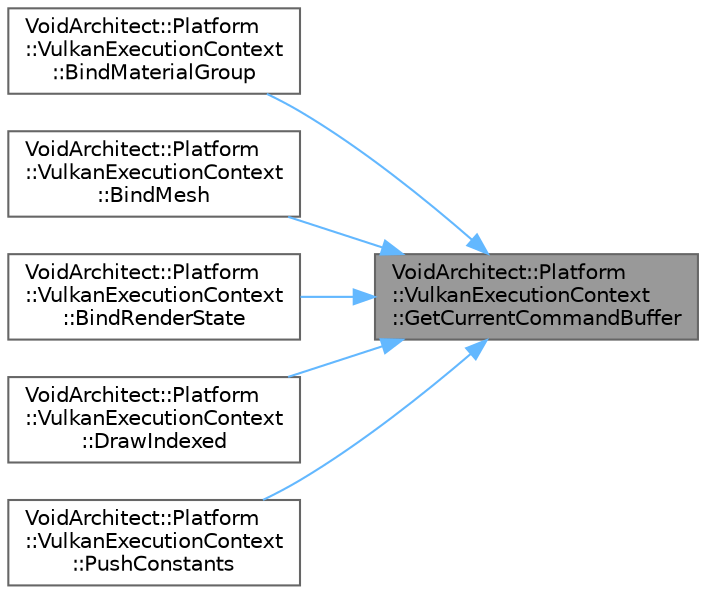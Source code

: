 digraph "VoidArchitect::Platform::VulkanExecutionContext::GetCurrentCommandBuffer"
{
 // LATEX_PDF_SIZE
  bgcolor="transparent";
  edge [fontname=Helvetica,fontsize=10,labelfontname=Helvetica,labelfontsize=10];
  node [fontname=Helvetica,fontsize=10,shape=box,height=0.2,width=0.4];
  rankdir="RL";
  Node1 [id="Node000001",label="VoidArchitect::Platform\l::VulkanExecutionContext\l::GetCurrentCommandBuffer",height=0.2,width=0.4,color="gray40", fillcolor="grey60", style="filled", fontcolor="black",tooltip=" "];
  Node1 -> Node2 [id="edge1_Node000001_Node000002",dir="back",color="steelblue1",style="solid",tooltip=" "];
  Node2 [id="Node000002",label="VoidArchitect::Platform\l::VulkanExecutionContext\l::BindMaterialGroup",height=0.2,width=0.4,color="grey40", fillcolor="white", style="filled",URL="$class_void_architect_1_1_platform_1_1_vulkan_execution_context.html#ab4e612fcb730a5347ddb8b489d8cb5e1",tooltip=" "];
  Node1 -> Node3 [id="edge2_Node000001_Node000003",dir="back",color="steelblue1",style="solid",tooltip=" "];
  Node3 [id="Node000003",label="VoidArchitect::Platform\l::VulkanExecutionContext\l::BindMesh",height=0.2,width=0.4,color="grey40", fillcolor="white", style="filled",URL="$class_void_architect_1_1_platform_1_1_vulkan_execution_context.html#a61c23a049ce4eda814e9d466dc01cbec",tooltip=" "];
  Node1 -> Node4 [id="edge3_Node000001_Node000004",dir="back",color="steelblue1",style="solid",tooltip=" "];
  Node4 [id="Node000004",label="VoidArchitect::Platform\l::VulkanExecutionContext\l::BindRenderState",height=0.2,width=0.4,color="grey40", fillcolor="white", style="filled",URL="$class_void_architect_1_1_platform_1_1_vulkan_execution_context.html#ab31b245c06abf7bd83f792be7e5a474d",tooltip=" "];
  Node1 -> Node5 [id="edge4_Node000001_Node000005",dir="back",color="steelblue1",style="solid",tooltip=" "];
  Node5 [id="Node000005",label="VoidArchitect::Platform\l::VulkanExecutionContext\l::DrawIndexed",height=0.2,width=0.4,color="grey40", fillcolor="white", style="filled",URL="$class_void_architect_1_1_platform_1_1_vulkan_execution_context.html#ab189443448fdc0428239d982955c37b9",tooltip=" "];
  Node1 -> Node6 [id="edge5_Node000001_Node000006",dir="back",color="steelblue1",style="solid",tooltip=" "];
  Node6 [id="Node000006",label="VoidArchitect::Platform\l::VulkanExecutionContext\l::PushConstants",height=0.2,width=0.4,color="grey40", fillcolor="white", style="filled",URL="$class_void_architect_1_1_platform_1_1_vulkan_execution_context.html#a5c75dd89835a6cd5b3d1bda68aab69a1",tooltip=" "];
}
